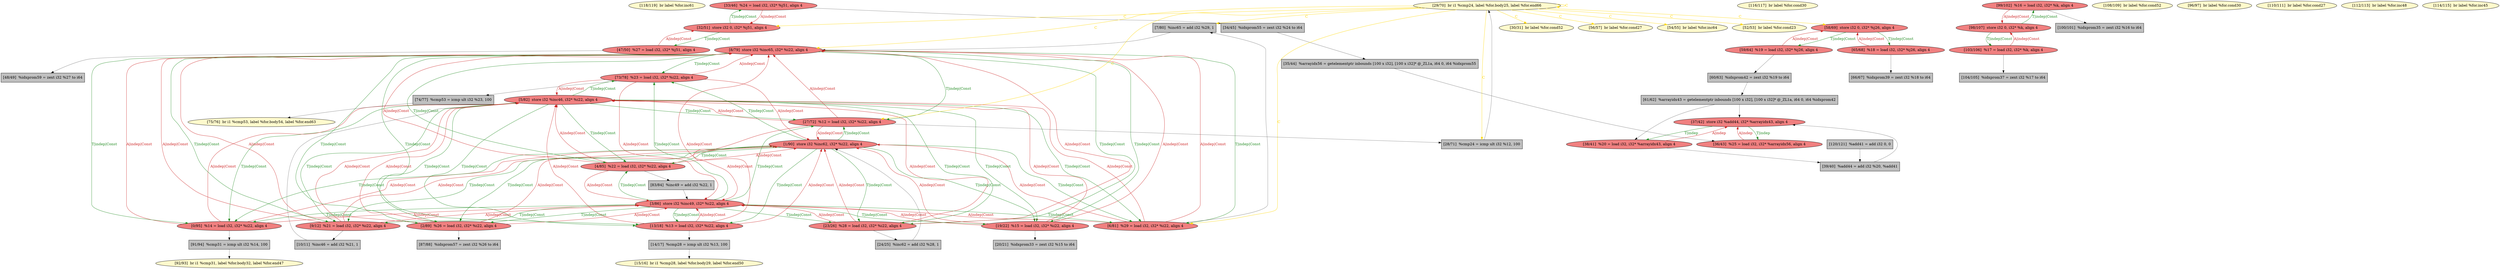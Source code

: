 
digraph G {


node869 [fillcolor=lemonchiffon,label="[118/119]  br label %for.inc61",shape=ellipse,style=filled ]
node867 [fillcolor=lightcoral,label="[58/69]  store i32 0, i32* %j26, align 4",shape=ellipse,style=filled ]
node866 [fillcolor=grey,label="[28/71]  %cmp24 = icmp ult i32 %12, 100",shape=rectangle,style=filled ]
node865 [fillcolor=grey,label="[83/84]  %inc49 = add i32 %22, 1",shape=rectangle,style=filled ]
node860 [fillcolor=lemonchiffon,label="[15/16]  br i1 %cmp28, label %for.body29, label %for.end50",shape=ellipse,style=filled ]
node859 [fillcolor=grey,label="[7/80]  %inc65 = add i32 %29, 1",shape=rectangle,style=filled ]
node857 [fillcolor=lemonchiffon,label="[92/93]  br i1 %cmp31, label %for.body32, label %for.end47",shape=ellipse,style=filled ]
node856 [fillcolor=lightcoral,label="[73/78]  %23 = load i32, i32* %i22, align 4",shape=ellipse,style=filled ]
node854 [fillcolor=lemonchiffon,label="[30/31]  br label %for.cond52",shape=ellipse,style=filled ]
node853 [fillcolor=grey,label="[61/62]  %arrayidx43 = getelementptr inbounds [100 x i32], [100 x i32]* @_ZL1a, i64 0, i64 %idxprom42",shape=rectangle,style=filled ]
node850 [fillcolor=grey,label="[10/11]  %inc46 = add i32 %21, 1",shape=rectangle,style=filled ]
node849 [fillcolor=lemonchiffon,label="[116/117]  br label %for.cond30",shape=ellipse,style=filled ]
node848 [fillcolor=grey,label="[60/63]  %idxprom42 = zext i32 %19 to i64",shape=rectangle,style=filled ]
node847 [fillcolor=lightcoral,label="[99/102]  %16 = load i32, i32* %k, align 4",shape=ellipse,style=filled ]
node870 [fillcolor=grey,label="[120/121]  %add41 = add i32 0, 0",shape=rectangle,style=filled ]
node846 [fillcolor=lightcoral,label="[19/22]  %15 = load i32, i32* %i22, align 4",shape=ellipse,style=filled ]
node820 [fillcolor=grey,label="[39/40]  %add44 = add i32 %20, %add41",shape=rectangle,style=filled ]
node818 [fillcolor=lightcoral,label="[37/42]  store i32 %add44, i32* %arrayidx43, align 4",shape=ellipse,style=filled ]
node863 [fillcolor=lightcoral,label="[9/12]  %21 = load i32, i32* %i22, align 4",shape=ellipse,style=filled ]
node811 [fillcolor=lemonchiffon,label="[75/76]  br i1 %cmp53, label %for.body54, label %for.end63",shape=ellipse,style=filled ]
node825 [fillcolor=lemonchiffon,label="[56/57]  br label %for.cond27",shape=ellipse,style=filled ]
node843 [fillcolor=lightcoral,label="[5/82]  store i32 %inc46, i32* %i22, align 4",shape=ellipse,style=filled ]
node852 [fillcolor=lightcoral,label="[36/43]  %25 = load i32, i32* %arrayidx56, align 4",shape=ellipse,style=filled ]
node810 [fillcolor=lightcoral,label="[0/95]  %14 = load i32, i32* %i22, align 4",shape=ellipse,style=filled ]
node864 [fillcolor=grey,label="[14/17]  %cmp28 = icmp ult i32 %13, 100",shape=rectangle,style=filled ]
node832 [fillcolor=grey,label="[91/94]  %cmp31 = icmp ult i32 %14, 100",shape=rectangle,style=filled ]
node819 [fillcolor=grey,label="[87/88]  %idxprom57 = zext i32 %26 to i64",shape=rectangle,style=filled ]
node840 [fillcolor=lightcoral,label="[65/68]  %18 = load i32, i32* %j26, align 4",shape=ellipse,style=filled ]
node816 [fillcolor=lightcoral,label="[38/41]  %20 = load i32, i32* %arrayidx43, align 4",shape=ellipse,style=filled ]
node826 [fillcolor=lemonchiffon,label="[108/109]  br label %for.cond52",shape=ellipse,style=filled ]
node812 [fillcolor=lemonchiffon,label="[96/97]  br label %for.cond30",shape=ellipse,style=filled ]
node862 [fillcolor=lightcoral,label="[59/64]  %19 = load i32, i32* %j26, align 4",shape=ellipse,style=filled ]
node821 [fillcolor=lightcoral,label="[2/89]  %26 = load i32, i32* %i22, align 4",shape=ellipse,style=filled ]
node817 [fillcolor=lightcoral,label="[47/50]  %27 = load i32, i32* %j51, align 4",shape=ellipse,style=filled ]
node831 [fillcolor=lightcoral,label="[8/79]  store i32 %inc65, i32* %i22, align 4",shape=ellipse,style=filled ]
node813 [fillcolor=lightcoral,label="[98/107]  store i32 0, i32* %k, align 4",shape=ellipse,style=filled ]
node855 [fillcolor=lightcoral,label="[103/106]  %17 = load i32, i32* %k, align 4",shape=ellipse,style=filled ]
node836 [fillcolor=grey,label="[20/21]  %idxprom33 = zext i32 %15 to i64",shape=rectangle,style=filled ]
node827 [fillcolor=grey,label="[100/101]  %idxprom35 = zext i32 %16 to i64",shape=rectangle,style=filled ]
node824 [fillcolor=lightcoral,label="[33/46]  %24 = load i32, i32* %j51, align 4",shape=ellipse,style=filled ]
node823 [fillcolor=grey,label="[34/45]  %idxprom55 = zext i32 %24 to i64",shape=rectangle,style=filled ]
node861 [fillcolor=grey,label="[24/25]  %inc62 = add i32 %28, 1",shape=rectangle,style=filled ]
node815 [fillcolor=lightcoral,label="[23/26]  %28 = load i32, i32* %i22, align 4",shape=ellipse,style=filled ]
node868 [fillcolor=lemonchiffon,label="[54/55]  br label %for.inc64",shape=ellipse,style=filled ]
node828 [fillcolor=lemonchiffon,label="[52/53]  br label %for.cond23",shape=ellipse,style=filled ]
node842 [fillcolor=grey,label="[66/67]  %idxprom39 = zext i32 %18 to i64",shape=rectangle,style=filled ]
node822 [fillcolor=lemonchiffon,label="[29/70]  br i1 %cmp24, label %for.body25, label %for.end66",shape=ellipse,style=filled ]
node841 [fillcolor=lightcoral,label="[3/86]  store i32 %inc49, i32* %i22, align 4",shape=ellipse,style=filled ]
node830 [fillcolor=grey,label="[48/49]  %idxprom59 = zext i32 %27 to i64",shape=rectangle,style=filled ]
node829 [fillcolor=lightcoral,label="[1/90]  store i32 %inc62, i32* %i22, align 4",shape=ellipse,style=filled ]
node834 [fillcolor=lemonchiffon,label="[110/111]  br label %for.cond27",shape=ellipse,style=filled ]
node833 [fillcolor=lightcoral,label="[13/18]  %13 = load i32, i32* %i22, align 4",shape=ellipse,style=filled ]
node837 [fillcolor=lemonchiffon,label="[112/113]  br label %for.inc48",shape=ellipse,style=filled ]
node851 [fillcolor=grey,label="[104/105]  %idxprom37 = zext i32 %17 to i64",shape=rectangle,style=filled ]
node838 [fillcolor=lemonchiffon,label="[114/115]  br label %for.inc45",shape=ellipse,style=filled ]
node814 [fillcolor=lightcoral,label="[6/81]  %29 = load i32, i32* %i22, align 4",shape=ellipse,style=filled ]
node839 [fillcolor=lightcoral,label="[4/85]  %22 = load i32, i32* %i22, align 4",shape=ellipse,style=filled ]
node835 [fillcolor=grey,label="[74/77]  %cmp53 = icmp ult i32 %23, 100",shape=rectangle,style=filled ]
node844 [fillcolor=lightcoral,label="[27/72]  %12 = load i32, i32* %i22, align 4",shape=ellipse,style=filled ]
node858 [fillcolor=lightcoral,label="[32/51]  store i32 0, i32* %j51, align 4",shape=ellipse,style=filled ]
node845 [fillcolor=grey,label="[35/44]  %arrayidx56 = getelementptr inbounds [100 x i32], [100 x i32]* @_ZL1a, i64 0, i64 %idxprom55",shape=rectangle,style=filled ]

node839->node841 [style=solid,color=firebrick3,label="A|indep|Const",penwidth=1.0,fontcolor=firebrick3 ]
node833->node829 [style=solid,color=firebrick3,label="A|indep|Const",penwidth=1.0,fontcolor=firebrick3 ]
node818->node816 [style=solid,color=forestgreen,label="T|indep",penwidth=1.0,fontcolor=forestgreen ]
node822->node831 [style=solid,color=gold,label="C",penwidth=1.0,fontcolor=gold ]
node841->node833 [style=solid,color=forestgreen,label="T|indep|Const",penwidth=1.0,fontcolor=forestgreen ]
node844->node843 [style=solid,color=firebrick3,label="A|indep|Const",penwidth=1.0,fontcolor=firebrick3 ]
node863->node850 [style=solid,color=black,label="",penwidth=0.5,fontcolor=black ]
node863->node843 [style=solid,color=firebrick3,label="A|indep|Const",penwidth=1.0,fontcolor=firebrick3 ]
node843->node863 [style=solid,color=forestgreen,label="T|indep|Const",penwidth=1.0,fontcolor=forestgreen ]
node846->node841 [style=solid,color=firebrick3,label="A|indep|Const",penwidth=1.0,fontcolor=firebrick3 ]
node831->node833 [style=solid,color=forestgreen,label="T|indep|Const",penwidth=1.0,fontcolor=forestgreen ]
node824->node823 [style=solid,color=black,label="",penwidth=0.5,fontcolor=black ]
node810->node841 [style=solid,color=firebrick3,label="A|indep|Const",penwidth=1.0,fontcolor=firebrick3 ]
node855->node851 [style=solid,color=black,label="",penwidth=0.5,fontcolor=black ]
node840->node842 [style=solid,color=black,label="",penwidth=0.5,fontcolor=black ]
node821->node819 [style=solid,color=black,label="",penwidth=0.5,fontcolor=black ]
node841->node839 [style=solid,color=forestgreen,label="T|indep|Const",penwidth=1.0,fontcolor=forestgreen ]
node810->node832 [style=solid,color=black,label="",penwidth=0.5,fontcolor=black ]
node829->node821 [style=solid,color=forestgreen,label="T|indep|Const",penwidth=1.0,fontcolor=forestgreen ]
node821->node829 [style=solid,color=firebrick3,label="A|indep|Const",penwidth=1.0,fontcolor=firebrick3 ]
node835->node811 [style=solid,color=black,label="",penwidth=0.5,fontcolor=black ]
node865->node841 [style=solid,color=black,label="",penwidth=0.5,fontcolor=black ]
node846->node843 [style=solid,color=firebrick3,label="A|indep|Const",penwidth=1.0,fontcolor=firebrick3 ]
node843->node846 [style=solid,color=forestgreen,label="T|indep|Const",penwidth=1.0,fontcolor=forestgreen ]
node870->node820 [style=solid,color=black,label="",penwidth=0.5,fontcolor=black ]
node814->node843 [style=solid,color=firebrick3,label="A|indep|Const",penwidth=1.0,fontcolor=firebrick3 ]
node815->node861 [style=solid,color=black,label="",penwidth=0.5,fontcolor=black ]
node814->node859 [style=solid,color=black,label="",penwidth=0.5,fontcolor=black ]
node833->node831 [style=solid,color=firebrick3,label="A|indep|Const",penwidth=1.0,fontcolor=firebrick3 ]
node810->node843 [style=solid,color=firebrick3,label="A|indep|Const",penwidth=1.0,fontcolor=firebrick3 ]
node823->node845 [style=solid,color=black,label="",penwidth=0.5,fontcolor=black ]
node815->node841 [style=solid,color=firebrick3,label="A|indep|Const",penwidth=1.0,fontcolor=firebrick3 ]
node841->node815 [style=solid,color=forestgreen,label="T|indep|Const",penwidth=1.0,fontcolor=forestgreen ]
node820->node818 [style=solid,color=black,label="",penwidth=0.5,fontcolor=black ]
node866->node822 [style=solid,color=black,label="",penwidth=0.5,fontcolor=black ]
node848->node853 [style=solid,color=black,label="",penwidth=0.5,fontcolor=black ]
node816->node820 [style=solid,color=black,label="",penwidth=0.5,fontcolor=black ]
node824->node858 [style=solid,color=firebrick3,label="A|indep|Const",penwidth=1.0,fontcolor=firebrick3 ]
node858->node824 [style=solid,color=forestgreen,label="T|indep|Const",penwidth=1.0,fontcolor=forestgreen ]
node867->node840 [style=solid,color=forestgreen,label="T|indep|Const",penwidth=1.0,fontcolor=forestgreen ]
node815->node843 [style=solid,color=firebrick3,label="A|indep|Const",penwidth=1.0,fontcolor=firebrick3 ]
node844->node866 [style=solid,color=black,label="",penwidth=0.5,fontcolor=black ]
node815->node831 [style=solid,color=firebrick3,label="A|indep|Const",penwidth=1.0,fontcolor=firebrick3 ]
node853->node818 [style=solid,color=black,label="",penwidth=0.5,fontcolor=black ]
node833->node864 [style=solid,color=black,label="",penwidth=0.5,fontcolor=black ]
node863->node829 [style=solid,color=firebrick3,label="A|indep|Const",penwidth=1.0,fontcolor=firebrick3 ]
node841->node856 [style=solid,color=forestgreen,label="T|indep|Const",penwidth=1.0,fontcolor=forestgreen ]
node843->node821 [style=solid,color=forestgreen,label="T|indep|Const",penwidth=1.0,fontcolor=forestgreen ]
node829->node839 [style=solid,color=forestgreen,label="T|indep|Const",penwidth=1.0,fontcolor=forestgreen ]
node839->node829 [style=solid,color=firebrick3,label="A|indep|Const",penwidth=1.0,fontcolor=firebrick3 ]
node863->node831 [style=solid,color=firebrick3,label="A|indep|Const",penwidth=1.0,fontcolor=firebrick3 ]
node841->node821 [style=solid,color=forestgreen,label="T|indep|Const",penwidth=1.0,fontcolor=forestgreen ]
node821->node843 [style=solid,color=firebrick3,label="A|indep|Const",penwidth=1.0,fontcolor=firebrick3 ]
node816->node818 [style=solid,color=firebrick3,label="A|indep",penwidth=1.0,fontcolor=firebrick3 ]
node822->node854 [style=solid,color=gold,label="C",penwidth=1.0,fontcolor=gold ]
node818->node852 [style=solid,color=forestgreen,label="T|indep",penwidth=1.0,fontcolor=forestgreen ]
node840->node867 [style=solid,color=firebrick3,label="A|indep|Const",penwidth=1.0,fontcolor=firebrick3 ]
node856->node843 [style=solid,color=firebrick3,label="A|indep|Const",penwidth=1.0,fontcolor=firebrick3 ]
node831->node814 [style=solid,color=forestgreen,label="T|indep|Const",penwidth=1.0,fontcolor=forestgreen ]
node831->node815 [style=solid,color=forestgreen,label="T|indep|Const",penwidth=1.0,fontcolor=forestgreen ]
node817->node830 [style=solid,color=black,label="",penwidth=0.5,fontcolor=black ]
node814->node831 [style=solid,color=firebrick3,label="A|indep|Const",penwidth=1.0,fontcolor=firebrick3 ]
node829->node814 [style=solid,color=forestgreen,label="T|indep|Const",penwidth=1.0,fontcolor=forestgreen ]
node810->node831 [style=solid,color=firebrick3,label="A|indep|Const",penwidth=1.0,fontcolor=firebrick3 ]
node822->node859 [style=solid,color=gold,label="C",penwidth=1.0,fontcolor=gold ]
node861->node829 [style=solid,color=black,label="",penwidth=0.5,fontcolor=black ]
node841->node844 [style=solid,color=forestgreen,label="T|indep|Const",penwidth=1.0,fontcolor=forestgreen ]
node844->node829 [style=solid,color=firebrick3,label="A|indep|Const",penwidth=1.0,fontcolor=firebrick3 ]
node822->node844 [style=solid,color=gold,label="C",penwidth=1.0,fontcolor=gold ]
node822->node822 [style=solid,color=gold,label="C",penwidth=1.0,fontcolor=gold ]
node831->node863 [style=solid,color=forestgreen,label="T|indep|Const",penwidth=1.0,fontcolor=forestgreen ]
node829->node833 [style=solid,color=forestgreen,label="T|indep|Const",penwidth=1.0,fontcolor=forestgreen ]
node831->node810 [style=solid,color=forestgreen,label="T|indep|Const",penwidth=1.0,fontcolor=forestgreen ]
node829->node844 [style=solid,color=forestgreen,label="T|indep|Const",penwidth=1.0,fontcolor=forestgreen ]
node843->node815 [style=solid,color=forestgreen,label="T|indep|Const",penwidth=1.0,fontcolor=forestgreen ]
node847->node813 [style=solid,color=firebrick3,label="A|indep|Const",penwidth=1.0,fontcolor=firebrick3 ]
node822->node828 [style=solid,color=gold,label="C",penwidth=1.0,fontcolor=gold ]
node822->node866 [style=solid,color=gold,label="C",penwidth=1.0,fontcolor=gold ]
node821->node831 [style=solid,color=firebrick3,label="A|indep|Const",penwidth=1.0,fontcolor=firebrick3 ]
node813->node847 [style=solid,color=forestgreen,label="T|indep|Const",penwidth=1.0,fontcolor=forestgreen ]
node831->node821 [style=solid,color=forestgreen,label="T|indep|Const",penwidth=1.0,fontcolor=forestgreen ]
node822->node868 [style=solid,color=gold,label="C",penwidth=1.0,fontcolor=gold ]
node847->node827 [style=solid,color=black,label="",penwidth=0.5,fontcolor=black ]
node858->node817 [style=solid,color=forestgreen,label="T|indep|Const",penwidth=1.0,fontcolor=forestgreen ]
node831->node839 [style=solid,color=forestgreen,label="T|indep|Const",penwidth=1.0,fontcolor=forestgreen ]
node839->node831 [style=solid,color=firebrick3,label="A|indep|Const",penwidth=1.0,fontcolor=firebrick3 ]
node844->node841 [style=solid,color=firebrick3,label="A|indep|Const",penwidth=1.0,fontcolor=firebrick3 ]
node822->node858 [style=solid,color=gold,label="C",penwidth=1.0,fontcolor=gold ]
node831->node846 [style=solid,color=forestgreen,label="T|indep|Const",penwidth=1.0,fontcolor=forestgreen ]
node843->node814 [style=solid,color=forestgreen,label="T|indep|Const",penwidth=1.0,fontcolor=forestgreen ]
node833->node843 [style=solid,color=firebrick3,label="A|indep|Const",penwidth=1.0,fontcolor=firebrick3 ]
node846->node831 [style=solid,color=firebrick3,label="A|indep|Const",penwidth=1.0,fontcolor=firebrick3 ]
node855->node813 [style=solid,color=firebrick3,label="A|indep|Const",penwidth=1.0,fontcolor=firebrick3 ]
node852->node818 [style=solid,color=firebrick3,label="A|indep",penwidth=1.0,fontcolor=firebrick3 ]
node829->node810 [style=solid,color=forestgreen,label="T|indep|Const",penwidth=1.0,fontcolor=forestgreen ]
node831->node844 [style=solid,color=forestgreen,label="T|indep|Const",penwidth=1.0,fontcolor=forestgreen ]
node822->node814 [style=solid,color=gold,label="C",penwidth=1.0,fontcolor=gold ]
node832->node857 [style=solid,color=black,label="",penwidth=0.5,fontcolor=black ]
node833->node841 [style=solid,color=firebrick3,label="A|indep|Const",penwidth=1.0,fontcolor=firebrick3 ]
node841->node810 [style=solid,color=forestgreen,label="T|indep|Const",penwidth=1.0,fontcolor=forestgreen ]
node821->node841 [style=solid,color=firebrick3,label="A|indep|Const",penwidth=1.0,fontcolor=firebrick3 ]
node862->node848 [style=solid,color=black,label="",penwidth=0.5,fontcolor=black ]
node846->node836 [style=solid,color=black,label="",penwidth=0.5,fontcolor=black ]
node864->node860 [style=solid,color=black,label="",penwidth=0.5,fontcolor=black ]
node814->node841 [style=solid,color=firebrick3,label="A|indep|Const",penwidth=1.0,fontcolor=firebrick3 ]
node843->node856 [style=solid,color=forestgreen,label="T|indep|Const",penwidth=1.0,fontcolor=forestgreen ]
node841->node814 [style=solid,color=forestgreen,label="T|indep|Const",penwidth=1.0,fontcolor=forestgreen ]
node863->node841 [style=solid,color=firebrick3,label="A|indep|Const",penwidth=1.0,fontcolor=firebrick3 ]
node841->node863 [style=solid,color=forestgreen,label="T|indep|Const",penwidth=1.0,fontcolor=forestgreen ]
node843->node844 [style=solid,color=forestgreen,label="T|indep|Const",penwidth=1.0,fontcolor=forestgreen ]
node843->node810 [style=solid,color=forestgreen,label="T|indep|Const",penwidth=1.0,fontcolor=forestgreen ]
node843->node833 [style=solid,color=forestgreen,label="T|indep|Const",penwidth=1.0,fontcolor=forestgreen ]
node817->node858 [style=solid,color=firebrick3,label="A|indep|Const",penwidth=1.0,fontcolor=firebrick3 ]
node856->node829 [style=solid,color=firebrick3,label="A|indep|Const",penwidth=1.0,fontcolor=firebrick3 ]
node829->node856 [style=solid,color=forestgreen,label="T|indep|Const",penwidth=1.0,fontcolor=forestgreen ]
node829->node846 [style=solid,color=forestgreen,label="T|indep|Const",penwidth=1.0,fontcolor=forestgreen ]
node846->node829 [style=solid,color=firebrick3,label="A|indep|Const",penwidth=1.0,fontcolor=firebrick3 ]
node822->node867 [style=solid,color=gold,label="C",penwidth=1.0,fontcolor=gold ]
node856->node841 [style=solid,color=firebrick3,label="A|indep|Const",penwidth=1.0,fontcolor=firebrick3 ]
node831->node856 [style=solid,color=forestgreen,label="T|indep|Const",penwidth=1.0,fontcolor=forestgreen ]
node814->node829 [style=solid,color=firebrick3,label="A|indep|Const",penwidth=1.0,fontcolor=firebrick3 ]
node856->node831 [style=solid,color=firebrick3,label="A|indep|Const",penwidth=1.0,fontcolor=firebrick3 ]
node844->node831 [style=solid,color=firebrick3,label="A|indep|Const",penwidth=1.0,fontcolor=firebrick3 ]
node829->node863 [style=solid,color=forestgreen,label="T|indep|Const",penwidth=1.0,fontcolor=forestgreen ]
node815->node829 [style=solid,color=firebrick3,label="A|indep|Const",penwidth=1.0,fontcolor=firebrick3 ]
node862->node867 [style=solid,color=firebrick3,label="A|indep|Const",penwidth=1.0,fontcolor=firebrick3 ]
node829->node815 [style=solid,color=forestgreen,label="T|indep|Const",penwidth=1.0,fontcolor=forestgreen ]
node843->node839 [style=solid,color=forestgreen,label="T|indep|Const",penwidth=1.0,fontcolor=forestgreen ]
node839->node843 [style=solid,color=firebrick3,label="A|indep|Const",penwidth=1.0,fontcolor=firebrick3 ]
node867->node862 [style=solid,color=forestgreen,label="T|indep|Const",penwidth=1.0,fontcolor=forestgreen ]
node856->node835 [style=solid,color=black,label="",penwidth=0.5,fontcolor=black ]
node859->node831 [style=solid,color=black,label="",penwidth=0.5,fontcolor=black ]
node839->node865 [style=solid,color=black,label="",penwidth=0.5,fontcolor=black ]
node845->node852 [style=solid,color=black,label="",penwidth=0.5,fontcolor=black ]
node853->node816 [style=solid,color=black,label="",penwidth=0.5,fontcolor=black ]
node850->node843 [style=solid,color=black,label="",penwidth=0.5,fontcolor=black ]
node822->node825 [style=solid,color=gold,label="C",penwidth=1.0,fontcolor=gold ]
node810->node829 [style=solid,color=firebrick3,label="A|indep|Const",penwidth=1.0,fontcolor=firebrick3 ]
node841->node846 [style=solid,color=forestgreen,label="T|indep|Const",penwidth=1.0,fontcolor=forestgreen ]
node813->node855 [style=solid,color=forestgreen,label="T|indep|Const",penwidth=1.0,fontcolor=forestgreen ]


}
